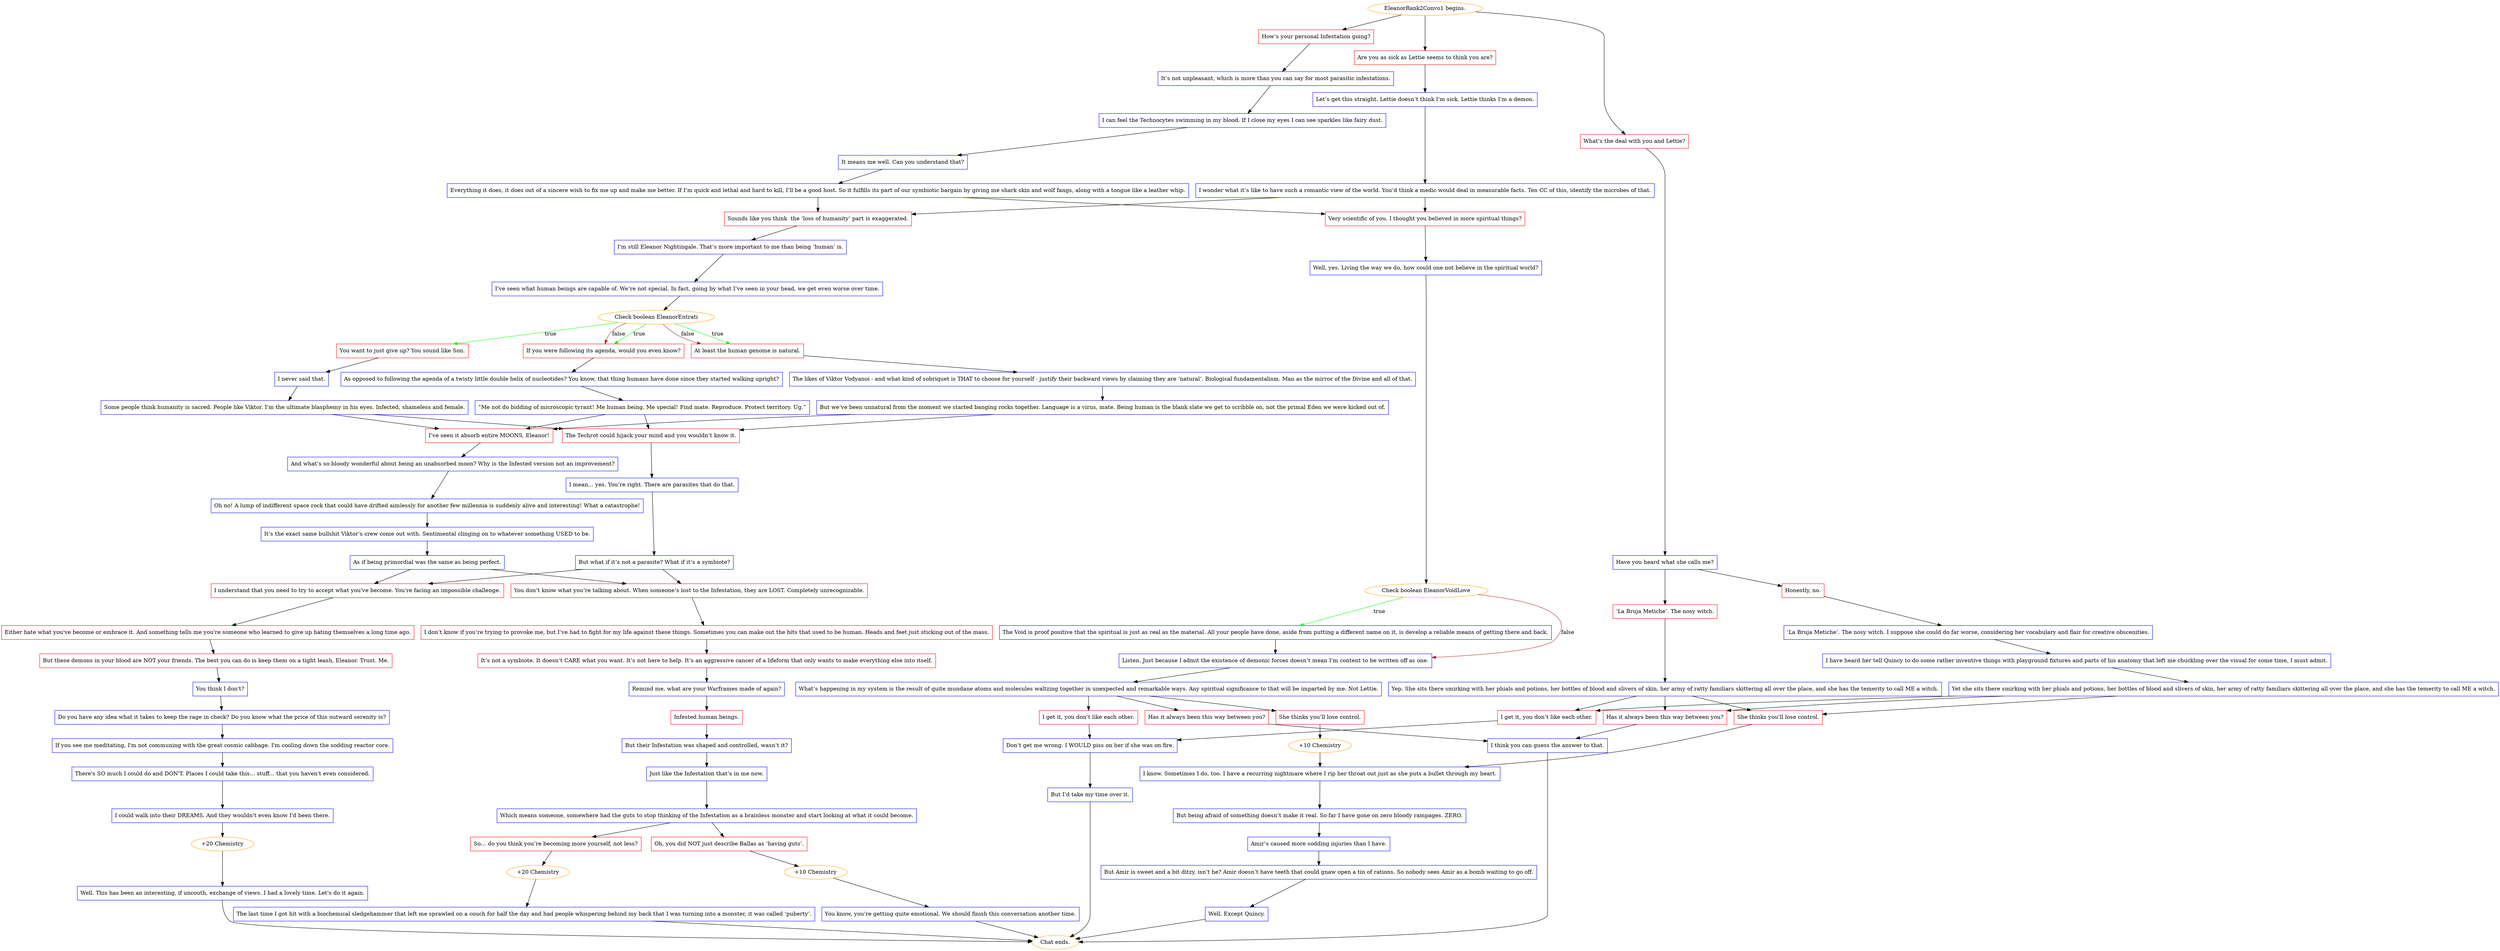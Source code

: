 digraph {
	"EleanorRank2Convo1 begins." [color=orange];
		"EleanorRank2Convo1 begins." -> 287;
		"EleanorRank2Convo1 begins." -> 288;
		"EleanorRank2Convo1 begins." -> 289;
	287 [label="Are you as sick as Lettie seems to think you are?",shape=box,color=red];
		287 -> 290;
	288 [label="How’s your personal Infestation going?",shape=box,color=red];
		288 -> 292;
	289 [label="What’s the deal with you and Lettie?",shape=box,color=red];
		289 -> 294;
	290 [label="Let’s get this straight. Lettie doesn’t think I’m sick. Lettie thinks I’m a demon.",shape=box,color=blue];
		290 -> 291;
	292 [label="It’s not unpleasant, which is more than you can say for most parasitic infestations.",shape=box,color=blue];
		292 -> 293;
	294 [label="Have you heard what she calls me?",shape=box,color=blue];
		294 -> 295;
		294 -> 296;
	291 [label="I wonder what it’s like to have such a romantic view of the world. You’d think a medic would deal in measurable facts. Ten CC of this, identify the microbes of that.",shape=box,color=blue];
		291 -> 303;
		291 -> 304;
	293 [label="I can feel the Technocytes swimming in my blood. If I close my eyes I can see sparkles like fairy dust.",shape=box,color=blue];
		293 -> 299;
	295 [label="Honestly, no.",shape=box,color=red];
		295 -> 298;
	296 [label="‘La Bruja Metiche’. The nosy witch.",shape=box,color=red];
		296 -> 297;
	303 [label="Very scientific of you. I thought you believed in more spiritual things?",shape=box,color=red];
		303 -> 308;
	304 [label="Sounds like you think  the ‘loss of humanity’ part is exaggerated.",shape=box,color=red];
		304 -> 309;
	299 [label="It means me well. Can you understand that?",shape=box,color=blue];
		299 -> 302;
	298 [label="‘La Bruja Metiche’. The nosy witch. I suppose she could do far worse, considering her vocabulary and flair for creative obscenities.",shape=box,color=blue];
		298 -> 300;
	297 [label="Yep. She sits there smirking with her phials and potions, her bottles of blood and slivers of skin, her army of ratty familiars skittering all over the place, and she has the temerity to call ME a witch.",shape=box,color=blue];
		297 -> 305;
		297 -> 306;
		297 -> 307;
	308 [label="Well, yes. Living the way we do, how could one not believe in the spiritual world?",shape=box,color=blue];
		308 -> 313;
	309 [label="I’m still Eleanor Nightingale. That’s more important to me than being ‘human’ is.",shape=box,color=blue];
		309 -> 314;
	302 [label="Everything it does, it does out of a sincere wish to fix me up and make me better. If I’m quick and lethal and hard to kill, I’ll be a good host. So it fulfills its part of our symbiotic bargain by giving me shark skin and wolf fangs, along with a tongue like a leather whip.",shape=box,color=blue];
		302 -> 303;
		302 -> 304;
	300 [label="I have heard her tell Quincy to do some rather inventive things with playground fixtures and parts of his anatomy that left me chuckling over the visual for some time, I must admit.",shape=box,color=blue];
		300 -> 301;
	305 [label="I get it, you don’t like each other.",shape=box,color=red];
		305 -> j792524102;
	306 [label="Has it always been this way between you?",shape=box,color=red];
		306 -> j2104368310;
	307 [label="She thinks you’ll lose control.",shape=box,color=red];
		307 -> j490260468;
	313 [label="Check boolean EleanorVoidLove",color=orange];
		313 -> 327 [label=true,color=green];
		313 -> 328 [label=false,color=brown];
	314 [label="I’ve seen what human beings are capable of. We’re not special. In fact, going by what I’ve seen in your head, we get even worse over time.",shape=box,color=blue];
		314 -> 320;
	301 [label="Yet she sits there smirking with her phials and potions, her bottles of blood and slivers of skin, her army of ratty familiars skittering all over the place, and she has the temerity to call ME a witch.",shape=box,color=blue];
		301 -> 305;
		301 -> 306;
		301 -> 307;
	j792524102 [label="Don’t get me wrong. I WOULD piss on her if she was on fire.",shape=box,color=blue];
		j792524102 -> j261284461;
	j2104368310 [label="I think you can guess the answer to that.",shape=box,color=blue];
		j2104368310 -> "Chat ends.";
	j490260468 [label="I know. Sometimes I do, too. I have a recurring nightmare where I rip her throat out just as she puts a bullet through my heart.",shape=box,color=blue];
		j490260468 -> j3411020375;
	327 [label="The Void is proof positive that the spiritual is just as real as the material. All your people have done, aside from putting a different name on it, is develop a reliable means of getting there and back.",shape=box,color=blue];
		327 -> 328;
	328 [label="Listen. Just because I admit the existence of demonic forces doesn’t mean I’m content to be written off as one.",shape=box,color=blue];
		328 -> 335;
	320 [label="Check boolean EleanorEntrati",color=orange];
		320 -> 324 [label=true,color=green];
		320 -> 325 [label=true,color=green];
		320 -> 326 [label=true,color=green];
		320 -> 325 [label=false,color=brown];
		320 -> 326 [label=false,color=brown];
	j261284461 [label="But I’d take my time over it.",shape=box,color=blue];
		j261284461 -> "Chat ends.";
	"Chat ends." [color=orange];
	j3411020375 [label="But being afraid of something doesn’t make it real. So far I have gone on zero bloody rampages. ZERO.",shape=box,color=blue];
		j3411020375 -> j3769239250;
	335 [label="What’s happening in my system is the result of quite mundane atoms and molecules waltzing together in unexpected and remarkable ways. Any spiritual significance to that will be imparted by me. Not Lettie.",shape=box,color=blue];
		335 -> 336;
		335 -> 337;
		335 -> 338;
	324 [label="You want to just give up? You sound like Son.",shape=box,color=red];
		324 -> 329;
	325 [label="If you were following its agenda, would you even know?",shape=box,color=red];
		325 -> 330;
	326 [label="At least the human genome is natural.",shape=box,color=red];
		326 -> 331;
	j3769239250 [label="Amir’s caused more sodding injuries than I have.",shape=box,color=blue];
		j3769239250 -> j1979575999;
	336 [label="I get it, you don’t like each other.",shape=box,color=red];
		336 -> j792524102;
	337 [label="Has it always been this way between you?",shape=box,color=red];
		337 -> j2104368310;
	338 [label="She thinks you’ll lose control.",shape=box,color=red];
		338 -> j1962723046;
	329 [label="I never said that.",shape=box,color=blue];
		329 -> 332;
	330 [label="As opposed to following the agenda of a twisty little double helix of nucleotides? You know, that thing humans have done since they started walking upright?",shape=box,color=blue];
		330 -> 333;
	331 [label="The likes of Viktor Vodyanoi - and what kind of sobriquet is THAT to choose for yourself - justify their backward views by claiming they are ‘natural’. Biological fundamentalism. Man as the mirror of the Divine and all of that.",shape=box,color=blue];
		331 -> 334;
	j1979575999 [label="But Amir is sweet and a bit ditzy, isn’t he? Amir doesn’t have teeth that could gnaw open a tin of rations. So nobody sees Amir as a bomb waiting to go off.",shape=box,color=blue];
		j1979575999 -> j642428436;
	j1962723046 [label="+10 Chemistry",color=orange];
		j1962723046 -> j490260468;
	332 [label="Some people think humanity is sacred. People like Viktor. I’m the ultimate blasphemy in his eyes. Infected, shameless and female.",shape=box,color=blue];
		332 -> 351;
		332 -> 354;
	333 [label="“Me not do bidding of microscopic tyrant! Me human being. Me special! Find mate. Reproduce. Protect territory. Ug.”",shape=box,color=blue];
		333 -> 351;
		333 -> 354;
	334 [label="But we’ve been unnatural from the moment we started banging rocks together. Language is a virus, mate. Being human is the blank slate we get to scribble on, not the primal Eden we were kicked out of.",shape=box,color=blue];
		334 -> 351;
		334 -> 354;
	j642428436 [label="Well. Except Quincy.",shape=box,color=blue];
		j642428436 -> "Chat ends.";
	351 [label="The Techrot could hijack your mind and you wouldn’t know it.",shape=box,color=red];
		351 -> 352;
	354 [label="I’ve seen it absorb entire MOONS, Eleanor!",shape=box,color=red];
		354 -> 355;
	352 [label="I mean… yes. You’re right. There are parasites that do that.",shape=box,color=blue];
		352 -> 353;
	355 [label="And what’s so bloody wonderful about being an unabsorbed moon? Why is the Infested version not an improvement?",shape=box,color=blue];
		355 -> 356;
	353 [label="But what if it’s not a parasite? What if it’s a symbiote?",shape=box,color=blue];
		353 -> 359;
		353 -> 360;
	356 [label="Oh no! A lump of indifferent space rock that could have drifted aimlessly for another few millennia is suddenly alive and interesting! What a catastrophe!",shape=box,color=blue];
		356 -> 357;
	359 [label="You don’t know what you’re talking about. When someone’s lost to the Infestation, they are LOST. Completely unrecognizable.",shape=box,color=red];
		359 -> 361;
	360 [label="I understand that you need to try to accept what you've become. You're facing an impossible challenge.",shape=box,color=red];
		360 -> 362;
	357 [label="It’s the exact same bullshit Viktor’s crew come out with. Sentimental clinging on to whatever something USED to be.",shape=box,color=blue];
		357 -> 358;
	361 [label="I don’t know if you’re trying to provoke me, but I’ve had to fight for my life against these things. Sometimes you can make out the bits that used to be human. Heads and feet just sticking out of the mass.",shape=box,color=red];
		361 -> 363;
	362 [label="Either hate what you've become or embrace it. And something tells me you're someone who learned to give up hating themselves a long time ago.",shape=box,color=red];
		362 -> 364;
	358 [label="As if being primordial was the same as being perfect.",shape=box,color=blue];
		358 -> 359;
		358 -> 360;
	363 [label="It’s not a symbiote. It doesn’t CARE what you want. It’s not here to help. It’s an aggressive cancer of a lifeform that only wants to make everything else into itself.",shape=box,color=red];
		363 -> 365;
	364 [label="But these demons in your blood are NOT your friends. The best you can do is keep them on a tight leash, Eleanor. Trust. Me.",shape=box,color=red];
		364 -> j3229820735;
	365 [label="Remind me, what are your Warframes made of again?",shape=box,color=blue];
		365 -> 369;
	j3229820735 [label="You think I don't?",shape=box,color=blue];
		j3229820735 -> j1575104392;
	369 [label="Infested human beings.",shape=box,color=red];
		369 -> 370;
	j1575104392 [label="Do you have any idea what it takes to keep the rage in check? Do you know what the price of this outward serenity is?",shape=box,color=blue];
		j1575104392 -> j1859253850;
	370 [label="But their Infestation was shaped and controlled, wasn’t it?",shape=box,color=blue];
		370 -> 371;
	j1859253850 [label="If you see me meditating, I'm not communing with the great cosmic cabbage. I'm cooling down the sodding reactor core.",shape=box,color=blue];
		j1859253850 -> j1390198212;
	371 [label="Just like the Infestation that’s in me now.",shape=box,color=blue];
		371 -> 373;
	j1390198212 [label="There's SO much I could do and DON'T. Places I could take this... stuff... that you haven't even considered.",shape=box,color=blue];
		j1390198212 -> j1153783406;
	373 [label="Which means someone, somewhere had the guts to stop thinking of the Infestation as a brainless monster and start looking at what it could become.",shape=box,color=blue];
		373 -> 376;
		373 -> 377;
	j1153783406 [label="I could walk into their DREAMS. And they wouldn't even know I'd been there.",shape=box,color=blue];
		j1153783406 -> j1179020026;
	376 [label="Oh, you did NOT just describe Ballas as ‘having guts’.",shape=box,color=red];
		376 -> j2275363724;
	377 [label="So… do you think you’re becoming more yourself, not less?",shape=box,color=red];
		377 -> j195590918;
	j1179020026 [label="+20 Chemistry",color=orange];
		j1179020026 -> j1528066922;
	j2275363724 [label="+10 Chemistry",color=orange];
		j2275363724 -> j1581430001;
	j195590918 [label="+20 Chemistry",color=orange];
		j195590918 -> j1773383197;
	j1528066922 [label="Well. This has been an interesting, if uncouth, exchange of views. I had a lovely time. Let's do it again.",shape=box,color=blue];
		j1528066922 -> "Chat ends.";
	j1581430001 [label="You know, you’re getting quite emotional. We should finish this conversation another time.",shape=box,color=blue];
		j1581430001 -> "Chat ends.";
	j1773383197 [label="The last time I got hit with a biochemical sledgehammer that left me sprawled on a couch for half the day and had people whispering behind my back that I was turning into a monster, it was called ‘puberty’.",shape=box,color=blue];
		j1773383197 -> "Chat ends.";
}